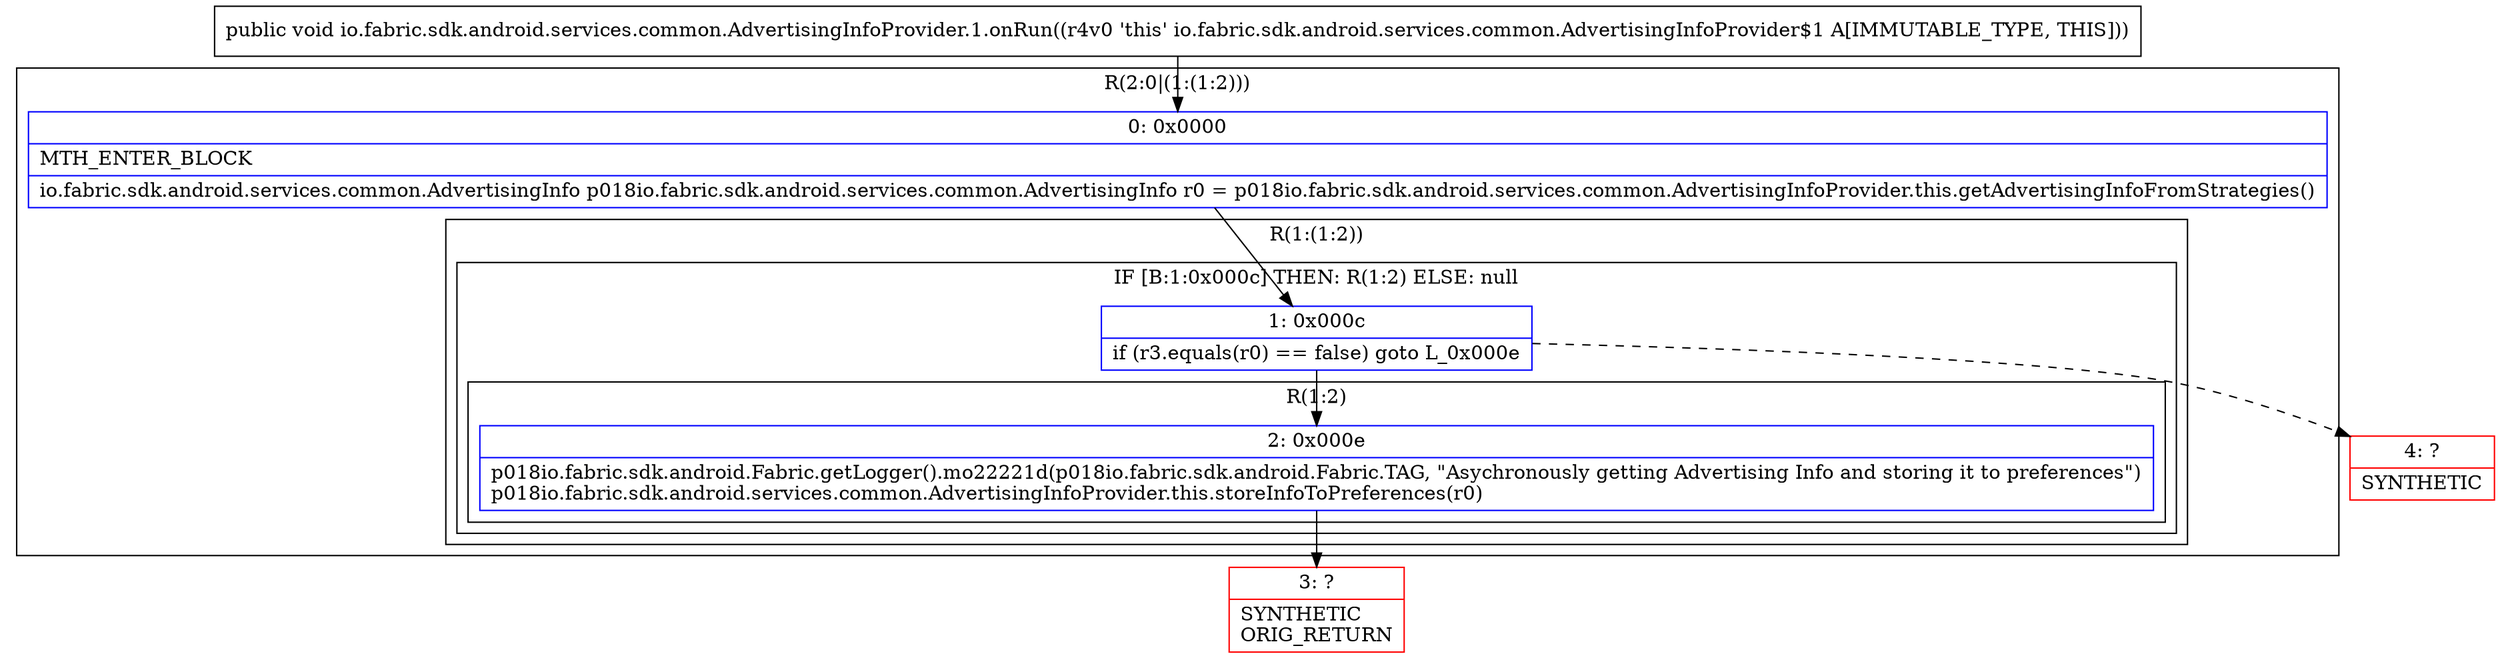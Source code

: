 digraph "CFG forio.fabric.sdk.android.services.common.AdvertisingInfoProvider.1.onRun()V" {
subgraph cluster_Region_166439764 {
label = "R(2:0|(1:(1:2)))";
node [shape=record,color=blue];
Node_0 [shape=record,label="{0\:\ 0x0000|MTH_ENTER_BLOCK\l|io.fabric.sdk.android.services.common.AdvertisingInfo p018io.fabric.sdk.android.services.common.AdvertisingInfo r0 = p018io.fabric.sdk.android.services.common.AdvertisingInfoProvider.this.getAdvertisingInfoFromStrategies()\l}"];
subgraph cluster_Region_2031329891 {
label = "R(1:(1:2))";
node [shape=record,color=blue];
subgraph cluster_IfRegion_1480386162 {
label = "IF [B:1:0x000c] THEN: R(1:2) ELSE: null";
node [shape=record,color=blue];
Node_1 [shape=record,label="{1\:\ 0x000c|if (r3.equals(r0) == false) goto L_0x000e\l}"];
subgraph cluster_Region_1290731392 {
label = "R(1:2)";
node [shape=record,color=blue];
Node_2 [shape=record,label="{2\:\ 0x000e|p018io.fabric.sdk.android.Fabric.getLogger().mo22221d(p018io.fabric.sdk.android.Fabric.TAG, \"Asychronously getting Advertising Info and storing it to preferences\")\lp018io.fabric.sdk.android.services.common.AdvertisingInfoProvider.this.storeInfoToPreferences(r0)\l}"];
}
}
}
}
Node_3 [shape=record,color=red,label="{3\:\ ?|SYNTHETIC\lORIG_RETURN\l}"];
Node_4 [shape=record,color=red,label="{4\:\ ?|SYNTHETIC\l}"];
MethodNode[shape=record,label="{public void io.fabric.sdk.android.services.common.AdvertisingInfoProvider.1.onRun((r4v0 'this' io.fabric.sdk.android.services.common.AdvertisingInfoProvider$1 A[IMMUTABLE_TYPE, THIS])) }"];
MethodNode -> Node_0;
Node_0 -> Node_1;
Node_1 -> Node_2;
Node_1 -> Node_4[style=dashed];
Node_2 -> Node_3;
}

